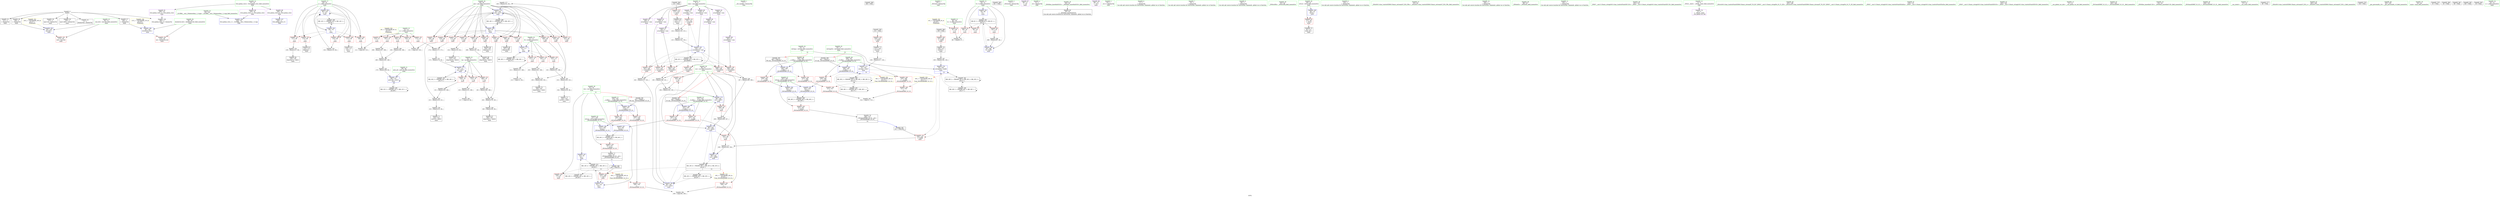 digraph "SVFG" {
	label="SVFG";

	Node0x56471f1a43f0 [shape=record,color=grey,label="{NodeID: 0\nNullPtr}"];
	Node0x56471f1a43f0 -> Node0x56471f1cab90[style=solid];
	Node0x56471f1a43f0 -> Node0x56471f1cac90[style=solid];
	Node0x56471f1a43f0 -> Node0x56471f1cad60[style=solid];
	Node0x56471f1a43f0 -> Node0x56471f1cae30[style=solid];
	Node0x56471f1a43f0 -> Node0x56471f1caf00[style=solid];
	Node0x56471f1a43f0 -> Node0x56471f1cafd0[style=solid];
	Node0x56471f1a43f0 -> Node0x56471f1d1250[style=solid];
	Node0x56471f1dab60 [shape=record,color=grey,label="{NodeID: 277\n256 = Binary(255, 84, )\n}"];
	Node0x56471f1dab60 -> Node0x56471f1d22c0[style=solid];
	Node0x56471f1ca290 [shape=record,color=red,label="{NodeID: 111\n153\<--64\n\<--pos\nmain\n}"];
	Node0x56471f1ca290 -> Node0x56471f1d7750[style=solid];
	Node0x56471f1c8410 [shape=record,color=green,label="{NodeID: 28\n62\<--63\nres\<--res_field_insensitive\nmain\n|{|<s3>15}}"];
	Node0x56471f1c8410 -> Node0x56471f1ca0f0[style=solid];
	Node0x56471f1c8410 -> Node0x56471f1d1900[style=solid];
	Node0x56471f1c8410 -> Node0x56471f1d21f0[style=solid];
	Node0x56471f1c8410:s3 -> Node0x56471f1d3340[style=solid,color=red];
	Node0x56471f1d30a0 [shape=record,color=black,label="{NodeID: 388\n249 = PHI(324, )\n}"];
	Node0x56471f1d30a0 -> Node0x56471f1d0420[style=solid];
	Node0x56471f1d01b0 [shape=record,color=red,label="{NodeID: 139\n226\<--225\n\<--call55\nmain\n}"];
	Node0x56471f1d01b0 -> Node0x56471f1cba90[style=solid];
	Node0x56471f1cad60 [shape=record,color=black,label="{NodeID: 56\n138\<--3\n\<--dummyVal\nmain\n}"];
	Node0x56471f1cad60 -> Node0x56471f1d1760[style=solid];
	Node0x56471f1d72d0 [shape=record,color=grey,label="{NodeID: 250\n181 = Binary(180, 166, )\n}"];
	Node0x56471f1d72d0 -> Node0x56471f1d7150[style=solid];
	Node0x56471f1d1900 [shape=record,color=blue,label="{NodeID: 167\n62\<--79\nres\<--\nmain\n}"];
	Node0x56471f1d1900 -> Node0x56471f1edce0[style=dashed];
	Node0x56471f1cc450 [shape=record,color=purple,label="{NodeID: 84\n190\<--8\narrayidx35\<--sum\nmain\n}"];
	Node0x56471f1cc450 -> Node0x56471f1cff40[style=solid];
	Node0x56471f1c6000 [shape=record,color=green,label="{NodeID: 1\n7\<--1\n__dso_handle\<--dummyObj\nGlob }"];
	Node0x56471f1dace0 [shape=record,color=grey,label="{NodeID: 278\n213 = cmp(212, 84, )\n}"];
	Node0x56471f1ca360 [shape=record,color=red,label="{NodeID: 112\n158\<--64\n\<--pos\nmain\n}"];
	Node0x56471f1ca360 -> Node0x56471f1cb5b0[style=solid];
	Node0x56471f1c84e0 [shape=record,color=green,label="{NodeID: 29\n64\<--65\npos\<--pos_field_insensitive\nmain\n}"];
	Node0x56471f1c84e0 -> Node0x56471f1ca1c0[style=solid];
	Node0x56471f1c84e0 -> Node0x56471f1ca290[style=solid];
	Node0x56471f1c84e0 -> Node0x56471f1ca360[style=solid];
	Node0x56471f1c84e0 -> Node0x56471f1ca430[style=solid];
	Node0x56471f1c84e0 -> Node0x56471f1ca500[style=solid];
	Node0x56471f1c84e0 -> Node0x56471f1ca5d0[style=solid];
	Node0x56471f1c84e0 -> Node0x56471f1cef00[style=solid];
	Node0x56471f1c84e0 -> Node0x56471f1cefd0[style=solid];
	Node0x56471f1c84e0 -> Node0x56471f1cf0a0[style=solid];
	Node0x56471f1c84e0 -> Node0x56471f1cf170[style=solid];
	Node0x56471f1c84e0 -> Node0x56471f1cf240[style=solid];
	Node0x56471f1c84e0 -> Node0x56471f1cf310[style=solid];
	Node0x56471f1c84e0 -> Node0x56471f1d19d0[style=solid];
	Node0x56471f1c84e0 -> Node0x56471f1d22c0[style=solid];
	Node0x56471f1d31a0 [shape=record,color=black,label="{NodeID: 389\n260 = PHI()\n}"];
	Node0x56471f1d0280 [shape=record,color=red,label="{NodeID: 140\n237\<--236\n\<--call64\nmain\n}"];
	Node0x56471f1d0280 -> Node0x56471f1cbc30[style=solid];
	Node0x56471f1cae30 [shape=record,color=black,label="{NodeID: 57\n140\<--3\n\<--dummyVal\nmain\n}"];
	Node0x56471f1cae30 -> Node0x56471f1d1830[style=solid];
	Node0x56471f1f1ae0 [shape=record,color=yellow,style=double,label="{NodeID: 334\n8V_1 = ENCHI(MR_8V_0)\npts\{53 \}\nFun[main]}"];
	Node0x56471f1f1ae0 -> Node0x56471f1c9730[style=dashed];
	Node0x56471f1f1ae0 -> Node0x56471f1c9800[style=dashed];
	Node0x56471f1f1ae0 -> Node0x56471f1c98d0[style=dashed];
	Node0x56471f1f1ae0 -> Node0x56471f1c99a0[style=dashed];
	Node0x56471f1f1ae0 -> Node0x56471f1c9a70[style=dashed];
	Node0x56471f1d7450 [shape=record,color=grey,label="{NodeID: 251\n175 = Binary(174, 84, )\n}"];
	Node0x56471f1d7450 -> Node0x56471f1d1c40[style=solid];
	Node0x56471f1d19d0 [shape=record,color=blue,label="{NodeID: 168\n64\<--79\npos\<--\nmain\n}"];
	Node0x56471f1d19d0 -> Node0x56471f1ca1c0[style=dashed];
	Node0x56471f1d19d0 -> Node0x56471f1ca290[style=dashed];
	Node0x56471f1d19d0 -> Node0x56471f1ca360[style=dashed];
	Node0x56471f1d19d0 -> Node0x56471f1ca430[style=dashed];
	Node0x56471f1d19d0 -> Node0x56471f1ca500[style=dashed];
	Node0x56471f1d19d0 -> Node0x56471f1ca5d0[style=dashed];
	Node0x56471f1d19d0 -> Node0x56471f1cef00[style=dashed];
	Node0x56471f1d19d0 -> Node0x56471f1cefd0[style=dashed];
	Node0x56471f1d19d0 -> Node0x56471f1cf0a0[style=dashed];
	Node0x56471f1d19d0 -> Node0x56471f1cf170[style=dashed];
	Node0x56471f1d19d0 -> Node0x56471f1cf240[style=dashed];
	Node0x56471f1d19d0 -> Node0x56471f1cf310[style=dashed];
	Node0x56471f1d19d0 -> Node0x56471f1d22c0[style=dashed];
	Node0x56471f1d19d0 -> Node0x56471f1e5be0[style=dashed];
	Node0x56471f1cc520 [shape=record,color=purple,label="{NodeID: 85\n198\<--8\narrayidx39\<--sum\nmain\n}"];
	Node0x56471f1cc520 -> Node0x56471f1d0010[style=solid];
	Node0x56471f1c68f0 [shape=record,color=green,label="{NodeID: 2\n10\<--1\n_ZSt3cin\<--dummyObj\nGlob }"];
	Node0x56471f1dae60 [shape=record,color=grey,label="{NodeID: 279\n88 = cmp(86, 87, )\n}"];
	Node0x56471f1ca430 [shape=record,color=red,label="{NodeID: 113\n173\<--64\n\<--pos\nmain\n}"];
	Node0x56471f1ca430 -> Node0x56471f1d75d0[style=solid];
	Node0x56471f1c85b0 [shape=record,color=green,label="{NodeID: 30\n66\<--67\ncur\<--cur_field_insensitive\nmain\n|{|<s7>15}}"];
	Node0x56471f1c85b0 -> Node0x56471f1cf3e0[style=solid];
	Node0x56471f1c85b0 -> Node0x56471f1cf4b0[style=solid];
	Node0x56471f1c85b0 -> Node0x56471f1cf580[style=solid];
	Node0x56471f1c85b0 -> Node0x56471f1d1aa0[style=solid];
	Node0x56471f1c85b0 -> Node0x56471f1d1de0[style=solid];
	Node0x56471f1c85b0 -> Node0x56471f1d1eb0[style=solid];
	Node0x56471f1c85b0 -> Node0x56471f1d2120[style=solid];
	Node0x56471f1c85b0:s7 -> Node0x56471f1d34e0[style=solid,color=red];
	Node0x56471f1d3270 [shape=record,color=black,label="{NodeID: 390\n261 = PHI()\n}"];
	Node0x56471f1d0350 [shape=record,color=red,label="{NodeID: 141\n244\<--241\n\<--call68\nmain\n}"];
	Node0x56471f1d0350 -> Node0x56471f1da260[style=solid];
	Node0x56471f1caf00 [shape=record,color=black,label="{NodeID: 58\n275\<--3\nlpad.val\<--dummyVal\nmain\n}"];
	Node0x56471f1f1bc0 [shape=record,color=yellow,style=double,label="{NodeID: 335\n10V_1 = ENCHI(MR_10V_0)\npts\{57 \}\nFun[main]}"];
	Node0x56471f1f1bc0 -> Node0x56471f1d1760[style=dashed];
	Node0x56471f1d75d0 [shape=record,color=grey,label="{NodeID: 252\n174 = Binary(172, 173, )\n}"];
	Node0x56471f1d75d0 -> Node0x56471f1d7450[style=solid];
	Node0x56471f1d1aa0 [shape=record,color=blue,label="{NodeID: 169\n66\<--162\ncur\<--sub23\nmain\n}"];
	Node0x56471f1d1aa0 -> Node0x56471f1cf3e0[style=dashed];
	Node0x56471f1d1aa0 -> Node0x56471f1d1de0[style=dashed];
	Node0x56471f1cc5f0 [shape=record,color=purple,label="{NodeID: 86\n205\<--8\narrayidx43\<--sum\nmain\n}"];
	Node0x56471f1cc5f0 -> Node0x56471f1d00e0[style=solid];
	Node0x56471f1c6980 [shape=record,color=green,label="{NodeID: 3\n11\<--1\n_ZSt4cout\<--dummyObj\nGlob }"];
	Node0x56471f1dafe0 [shape=record,color=grey,label="{NodeID: 280\n217 = cmp(216, 84, )\n}"];
	Node0x56471f1ca500 [shape=record,color=red,label="{NodeID: 114\n177\<--64\n\<--pos\nmain\n}"];
	Node0x56471f1ca500 -> Node0x56471f1d1d10[style=solid];
	Node0x56471f1c8680 [shape=record,color=green,label="{NodeID: 31\n68\<--69\npick_all\<--pick_all_field_insensitive\nmain\n}"];
	Node0x56471f1c8680 -> Node0x56471f1d1b70[style=solid];
	Node0x56471f1d3340 [shape=record,color=black,label="{NodeID: 391\n325 = PHI(62, )\n0th arg _ZSt3maxIiERKT_S2_S2_ }"];
	Node0x56471f1d3340 -> Node0x56471f1d27a0[style=solid];
	Node0x56471f1d0420 [shape=record,color=red,label="{NodeID: 142\n252\<--249\n\<--call71\nmain\n}"];
	Node0x56471f1d0420 -> Node0x56471f1d21f0[style=solid];
	Node0x56471f1cafd0 [shape=record,color=black,label="{NodeID: 59\n276\<--3\nlpad.val82\<--dummyVal\nmain\n}"];
	Node0x56471f1f1ca0 [shape=record,color=yellow,style=double,label="{NodeID: 336\n12V_1 = ENCHI(MR_12V_0)\npts\{59 \}\nFun[main]}"];
	Node0x56471f1f1ca0 -> Node0x56471f1d1830[style=dashed];
	Node0x56471f1d7750 [shape=record,color=grey,label="{NodeID: 253\n154 = Binary(153, 84, )\n}"];
	Node0x56471f1d7750 -> Node0x56471f1cb4e0[style=solid];
	Node0x56471f1d1b70 [shape=record,color=blue,label="{NodeID: 170\n68\<--170\npick_all\<--sub25\nmain\n}"];
	Node0x56471f1d1b70 -> Node0x56471f1d1b70[style=dashed];
	Node0x56471f1d1b70 -> Node0x56471f1e65e0[style=dashed];
	Node0x56471f1cc6c0 [shape=record,color=purple,label="{NodeID: 87\n90\<--12\n\<--.str\nmain\n}"];
	Node0x56471f1c6a10 [shape=record,color=green,label="{NodeID: 4\n12\<--1\n.str\<--dummyObj\nGlob }"];
	Node0x56471f1db160 [shape=record,color=grey,label="{NodeID: 281\n314 = cmp(311, 313, )\n}"];
	Node0x56471f1ca5d0 [shape=record,color=red,label="{NodeID: 115\n179\<--64\n\<--pos\nmain\n}"];
	Node0x56471f1ca5d0 -> Node0x56471f1d7150[style=solid];
	Node0x56471f1c8750 [shape=record,color=green,label="{NodeID: 32\n70\<--71\nrg\<--rg_field_insensitive\nmain\n}"];
	Node0x56471f1c8750 -> Node0x56471f1cf650[style=solid];
	Node0x56471f1c8750 -> Node0x56471f1cf720[style=solid];
	Node0x56471f1c8750 -> Node0x56471f1cf7f0[style=solid];
	Node0x56471f1c8750 -> Node0x56471f1d1c40[style=solid];
	Node0x56471f1d34e0 [shape=record,color=black,label="{NodeID: 392\n326 = PHI(66, )\n1st arg _ZSt3maxIiERKT_S2_S2_ }"];
	Node0x56471f1d34e0 -> Node0x56471f1d2870[style=solid];
	Node0x56471f1d04f0 [shape=record,color=red,label="{NodeID: 143\n322\<--302\n\<--retval\n_ZSt3minIiERKT_S2_S2_\n}"];
	Node0x56471f1d04f0 -> Node0x56471f1cbdd0[style=solid];
	Node0x56471f1cb0a0 [shape=record,color=black,label="{NodeID: 60\n29\<--30\n\<--_ZNSt8ios_base4InitD1Ev\nCan only get source location for instruction, argument, global var or function.}"];
	Node0x56471f1d78d0 [shape=record,color=grey,label="{NodeID: 254\n134 = Binary(133, 84, )\n}"];
	Node0x56471f1d78d0 -> Node0x56471f1d1690[style=solid];
	Node0x56471f1d1c40 [shape=record,color=blue,label="{NodeID: 171\n70\<--175\nrg\<--sub27\nmain\n}"];
	Node0x56471f1d1c40 -> Node0x56471f1cf650[style=dashed];
	Node0x56471f1d1c40 -> Node0x56471f1cf720[style=dashed];
	Node0x56471f1d1c40 -> Node0x56471f1cf7f0[style=dashed];
	Node0x56471f1d1c40 -> Node0x56471f1d1c40[style=dashed];
	Node0x56471f1d1c40 -> Node0x56471f1e6ae0[style=dashed];
	Node0x56471f1cc790 [shape=record,color=purple,label="{NodeID: 88\n98\<--14\n\<--.str.1\nmain\n}"];
	Node0x56471f1c6aa0 [shape=record,color=green,label="{NodeID: 5\n14\<--1\n.str.1\<--dummyObj\nGlob }"];
	Node0x56471f1db2e0 [shape=record,color=grey,label="{NodeID: 282\n151 = cmp(149, 150, )\n}"];
	Node0x56471f1cef00 [shape=record,color=red,label="{NodeID: 116\n187\<--64\n\<--pos\nmain\n}"];
	Node0x56471f1cef00 -> Node0x56471f1d7d50[style=solid];
	Node0x56471f1c8820 [shape=record,color=green,label="{NodeID: 33\n72\<--73\nlf\<--lf_field_insensitive\nmain\n}"];
	Node0x56471f1c8820 -> Node0x56471f1cf8c0[style=solid];
	Node0x56471f1c8820 -> Node0x56471f1cf990[style=solid];
	Node0x56471f1c8820 -> Node0x56471f1cfa60[style=solid];
	Node0x56471f1c8820 -> Node0x56471f1d1d10[style=solid];
	Node0x56471f1d3620 [shape=record,color=black,label="{NodeID: 393\n300 = PHI(74, )\n0th arg _ZSt3minIiERKT_S2_S2_ }"];
	Node0x56471f1d3620 -> Node0x56471f1d2460[style=solid];
	Node0x56471f1d05c0 [shape=record,color=red,label="{NodeID: 144\n312\<--304\n\<--__a.addr\n_ZSt3minIiERKT_S2_S2_\n}"];
	Node0x56471f1d05c0 -> Node0x56471f1d09d0[style=solid];
	Node0x56471f1cb1a0 [shape=record,color=black,label="{NodeID: 61\n114\<--113\nidxprom\<--\nmain\n}"];
	Node0x56471f1d7a50 [shape=record,color=grey,label="{NodeID: 255\n128 = Binary(127, 84, )\n}"];
	Node0x56471f1d7a50 -> Node0x56471f1cb410[style=solid];
	Node0x56471f1d1d10 [shape=record,color=blue,label="{NodeID: 172\n72\<--177\nlf\<--\nmain\n}"];
	Node0x56471f1d1d10 -> Node0x56471f1cf8c0[style=dashed];
	Node0x56471f1d1d10 -> Node0x56471f1cf990[style=dashed];
	Node0x56471f1d1d10 -> Node0x56471f1cfa60[style=dashed];
	Node0x56471f1d1d10 -> Node0x56471f1d1d10[style=dashed];
	Node0x56471f1d1d10 -> Node0x56471f1e6fe0[style=dashed];
	Node0x56471f1cc860 [shape=record,color=purple,label="{NodeID: 89\n358\<--16\nllvm.global_ctors_0\<--llvm.global_ctors\nGlob }"];
	Node0x56471f1cc860 -> Node0x56471f1d1050[style=solid];
	Node0x56471f1c72e0 [shape=record,color=green,label="{NodeID: 6\n17\<--1\n\<--dummyObj\nCan only get source location for instruction, argument, global var or function.}"];
	Node0x56471f1db460 [shape=record,color=grey,label="{NodeID: 283\n111 = cmp(109, 110, )\n}"];
	Node0x56471f1cefd0 [shape=record,color=red,label="{NodeID: 117\n196\<--64\n\<--pos\nmain\n}"];
	Node0x56471f1cefd0 -> Node0x56471f1cb820[style=solid];
	Node0x56471f1c88f0 [shape=record,color=green,label="{NodeID: 34\n74\<--75\nref.tmp\<--ref.tmp_field_insensitive\nmain\n|{|<s1>14}}"];
	Node0x56471f1c88f0 -> Node0x56471f1d1f80[style=solid];
	Node0x56471f1c88f0:s1 -> Node0x56471f1d3620[style=solid,color=red];
	Node0x56471f1d3760 [shape=record,color=black,label="{NodeID: 394\n301 = PHI(76, )\n1st arg _ZSt3minIiERKT_S2_S2_ }"];
	Node0x56471f1d3760 -> Node0x56471f1d2530[style=solid];
	Node0x56471f1d0690 [shape=record,color=red,label="{NodeID: 145\n319\<--304\n\<--__a.addr\n_ZSt3minIiERKT_S2_S2_\n}"];
	Node0x56471f1d0690 -> Node0x56471f1d26d0[style=solid];
	Node0x56471f1cb270 [shape=record,color=black,label="{NodeID: 62\n118\<--117\nconv\<--\nmain\n}"];
	Node0x56471f1d7bd0 [shape=record,color=grey,label="{NodeID: 256\n223 = Binary(222, 84, )\n}"];
	Node0x56471f1d7bd0 -> Node0x56471f1cb9c0[style=solid];
	Node0x56471f1d1de0 [shape=record,color=blue,label="{NodeID: 173\n66\<--194\ncur\<--add37\nmain\n}"];
	Node0x56471f1d1de0 -> Node0x56471f1cf4b0[style=dashed];
	Node0x56471f1d1de0 -> Node0x56471f1d1eb0[style=dashed];
	Node0x56471f1cc960 [shape=record,color=purple,label="{NodeID: 90\n359\<--16\nllvm.global_ctors_1\<--llvm.global_ctors\nGlob }"];
	Node0x56471f1cc960 -> Node0x56471f1d1150[style=solid];
	Node0x56471f1c7370 [shape=record,color=green,label="{NodeID: 7\n79\<--1\n\<--dummyObj\nCan only get source location for instruction, argument, global var or function.}"];
	Node0x56471f1db5e0 [shape=record,color=grey,label="{NodeID: 284\n339 = cmp(336, 338, )\n}"];
	Node0x56471f1cf0a0 [shape=record,color=red,label="{NodeID: 118\n200\<--64\n\<--pos\nmain\n}"];
	Node0x56471f1cf0a0 -> Node0x56471f1da860[style=solid];
	Node0x56471f1c89c0 [shape=record,color=green,label="{NodeID: 35\n76\<--77\nref.tmp58\<--ref.tmp58_field_insensitive\nmain\n|{|<s1>14}}"];
	Node0x56471f1c89c0 -> Node0x56471f1d2050[style=solid];
	Node0x56471f1c89c0:s1 -> Node0x56471f1d3760[style=solid,color=red];
	Node0x56471f1ed7e0 [shape=record,color=black,label="{NodeID: 312\nMR_44V_3 = PHI(MR_44V_4, MR_44V_2, )\npts\{328 \}\n}"];
	Node0x56471f1ed7e0 -> Node0x56471f1d0aa0[style=dashed];
	Node0x56471f1d0760 [shape=record,color=red,label="{NodeID: 146\n310\<--306\n\<--__b.addr\n_ZSt3minIiERKT_S2_S2_\n}"];
	Node0x56471f1d0760 -> Node0x56471f1d0900[style=solid];
	Node0x56471f1cb340 [shape=record,color=black,label="{NodeID: 63\n123\<--122\nconv11\<--\nmain\n}"];
	Node0x56471f1cb340 -> Node0x56471f1d8050[style=solid];
	Node0x56471f1d7d50 [shape=record,color=grey,label="{NodeID: 257\n188 = Binary(187, 84, )\n}"];
	Node0x56471f1d7d50 -> Node0x56471f1cb750[style=solid];
	Node0x56471f1d1eb0 [shape=record,color=blue,label="{NodeID: 174\n66\<--209\ncur\<--add45\nmain\n}"];
	Node0x56471f1d1eb0 -> Node0x56471f1cf580[style=dashed];
	Node0x56471f1d1eb0 -> Node0x56471f1d2120[style=dashed];
	Node0x56471f1d1eb0 -> Node0x56471f1e92e0[style=dashed];
	Node0x56471f1cca60 [shape=record,color=purple,label="{NodeID: 91\n360\<--16\nllvm.global_ctors_2\<--llvm.global_ctors\nGlob }"];
	Node0x56471f1cca60 -> Node0x56471f1d1250[style=solid];
	Node0x56471f1c7400 [shape=record,color=green,label="{NodeID: 8\n84\<--1\n\<--dummyObj\nCan only get source location for instruction, argument, global var or function.}"];
	Node0x56471f1e4ce0 [shape=record,color=black,label="{NodeID: 285\nMR_6V_3 = PHI(MR_6V_4, MR_6V_2, )\npts\{51 \}\n}"];
	Node0x56471f1e4ce0 -> Node0x56471f1ccd00[style=dashed];
	Node0x56471f1e4ce0 -> Node0x56471f1ccdd0[style=dashed];
	Node0x56471f1e4ce0 -> Node0x56471f1c9660[style=dashed];
	Node0x56471f1e4ce0 -> Node0x56471f1d2390[style=dashed];
	Node0x56471f1cf170 [shape=record,color=red,label="{NodeID: 119\n219\<--64\n\<--pos\nmain\n}"];
	Node0x56471f1cf170 -> Node0x56471f1ce350[style=solid];
	Node0x56471f1c8a90 [shape=record,color=green,label="{NodeID: 36\n81\<--82\n_ZNSirsERi\<--_ZNSirsERi_field_insensitive\n}"];
	Node0x56471f1edce0 [shape=record,color=black,label="{NodeID: 313\nMR_16V_4 = PHI(MR_16V_5, MR_16V_3, )\npts\{63 \}\n|{|<s4>15}}"];
	Node0x56471f1edce0 -> Node0x56471f1ca0f0[style=dashed];
	Node0x56471f1edce0 -> Node0x56471f1d0420[style=dashed];
	Node0x56471f1edce0 -> Node0x56471f1d21f0[style=dashed];
	Node0x56471f1edce0 -> Node0x56471f1e56e0[style=dashed];
	Node0x56471f1edce0:s4 -> Node0x56471f1f04e0[style=dashed,color=red];
	Node0x56471f1d0830 [shape=record,color=red,label="{NodeID: 147\n316\<--306\n\<--__b.addr\n_ZSt3minIiERKT_S2_S2_\n}"];
	Node0x56471f1d0830 -> Node0x56471f1d2600[style=solid];
	Node0x56471f1cb410 [shape=record,color=black,label="{NodeID: 64\n129\<--128\nidxprom13\<--add12\nmain\n}"];
	Node0x56471f1d7ed0 [shape=record,color=grey,label="{NodeID: 258\n183 = Binary(182, 84, )\n}"];
	Node0x56471f1d7ed0 -> Node0x56471f1cb680[style=solid];
	Node0x56471f1d1f80 [shape=record,color=blue,label="{NodeID: 175\n74\<--228\nref.tmp\<--sub57\nmain\n|{|<s2>14}}"];
	Node0x56471f1d1f80 -> Node0x56471f1d0350[style=dashed];
	Node0x56471f1d1f80 -> Node0x56471f1e97e0[style=dashed];
	Node0x56471f1d1f80:s2 -> Node0x56471f1f1380[style=dashed,color=red];
	Node0x56471f1ccb60 [shape=record,color=red,label="{NodeID: 92\n271\<--46\n\<--retval\nmain\n}"];
	Node0x56471f1ccb60 -> Node0x56471f1cbd00[style=solid];
	Node0x56471f1c7490 [shape=record,color=green,label="{NodeID: 9\n126\<--1\n\<--dummyObj\nCan only get source location for instruction, argument, global var or function.}"];
	Node0x56471f1e51e0 [shape=record,color=black,label="{NodeID: 286\nMR_14V_2 = PHI(MR_14V_4, MR_14V_1, )\npts\{61 \}\n}"];
	Node0x56471f1e51e0 -> Node0x56471f1d14f0[style=dashed];
	Node0x56471f1cf240 [shape=record,color=red,label="{NodeID: 120\n230\<--64\n\<--pos\nmain\n}"];
	Node0x56471f1cf240 -> Node0x56471f1ce050[style=solid];
	Node0x56471f1c8b90 [shape=record,color=green,label="{NodeID: 37\n92\<--93\n_ZStlsISt11char_traitsIcEERSt13basic_ostreamIcT_ES5_PKc\<--_ZStlsISt11char_traitsIcEERSt13basic_ostreamIcT_ES5_PKc_field_insensitive\n}"];
	Node0x56471f1d0900 [shape=record,color=red,label="{NodeID: 148\n311\<--310\n\<--\n_ZSt3minIiERKT_S2_S2_\n}"];
	Node0x56471f1d0900 -> Node0x56471f1db160[style=solid];
	Node0x56471f1cb4e0 [shape=record,color=black,label="{NodeID: 65\n155\<--154\nidxprom19\<--add18\nmain\n}"];
	Node0x56471f1d8050 [shape=record,color=grey,label="{NodeID: 259\n124 = Binary(116, 123, )\n}"];
	Node0x56471f1d8050 -> Node0x56471f1cedd0[style=solid];
	Node0x56471f1d2050 [shape=record,color=blue,label="{NodeID: 176\n76\<--239\nref.tmp58\<--sub66\nmain\n|{|<s2>14}}"];
	Node0x56471f1d2050 -> Node0x56471f1d0350[style=dashed];
	Node0x56471f1d2050 -> Node0x56471f1e9ce0[style=dashed];
	Node0x56471f1d2050:s2 -> Node0x56471f1f1570[style=dashed,color=red];
	Node0x56471f1ccc30 [shape=record,color=red,label="{NodeID: 93\n87\<--48\n\<--tc\nmain\n}"];
	Node0x56471f1ccc30 -> Node0x56471f1dae60[style=solid];
	Node0x56471f1c7520 [shape=record,color=green,label="{NodeID: 10\n166\<--1\n\<--dummyObj\nCan only get source location for instruction, argument, global var or function.}"];
	Node0x56471f1e56e0 [shape=record,color=black,label="{NodeID: 287\nMR_16V_2 = PHI(MR_16V_4, MR_16V_1, )\npts\{63 \}\n}"];
	Node0x56471f1e56e0 -> Node0x56471f1d1900[style=dashed];
	Node0x56471f1cf310 [shape=record,color=red,label="{NodeID: 121\n255\<--64\n\<--pos\nmain\n}"];
	Node0x56471f1cf310 -> Node0x56471f1dab60[style=solid];
	Node0x56471f1c8c90 [shape=record,color=green,label="{NodeID: 38\n96\<--97\n_ZNSolsEi\<--_ZNSolsEi_field_insensitive\n}"];
	Node0x56471f1d09d0 [shape=record,color=red,label="{NodeID: 149\n313\<--312\n\<--\n_ZSt3minIiERKT_S2_S2_\n}"];
	Node0x56471f1d09d0 -> Node0x56471f1db160[style=solid];
	Node0x56471f1cb5b0 [shape=record,color=black,label="{NodeID: 66\n159\<--158\nidxprom21\<--\nmain\n}"];
	Node0x56471f1cded0 [shape=record,color=grey,label="{NodeID: 260\n232 = Binary(231, 166, )\n}"];
	Node0x56471f1cded0 -> Node0x56471f1ce050[style=solid];
	Node0x56471f1d2120 [shape=record,color=blue,label="{NodeID: 177\n66\<--246\ncur\<--add69\nmain\n}"];
	Node0x56471f1d2120 -> Node0x56471f1e92e0[style=dashed];
	Node0x56471f1ccd00 [shape=record,color=red,label="{NodeID: 94\n86\<--50\n\<--tt\nmain\n}"];
	Node0x56471f1ccd00 -> Node0x56471f1dae60[style=solid];
	Node0x56471f1c75b0 [shape=record,color=green,label="{NodeID: 11\n262\<--1\n\<--dummyObj\nCan only get source location for instruction, argument, global var or function.}"];
	Node0x56471f1e5be0 [shape=record,color=black,label="{NodeID: 288\nMR_18V_2 = PHI(MR_18V_4, MR_18V_1, )\npts\{65 \}\n}"];
	Node0x56471f1e5be0 -> Node0x56471f1d19d0[style=dashed];
	Node0x56471f1cf3e0 [shape=record,color=red,label="{NodeID: 122\n193\<--66\n\<--cur\nmain\n}"];
	Node0x56471f1cf3e0 -> Node0x56471f1da560[style=solid];
	Node0x56471f1c8d90 [shape=record,color=green,label="{NodeID: 39\n102\<--103\n_ZNSt7__cxx1112basic_stringIcSt11char_traitsIcESaIcEEC1Ev\<--_ZNSt7__cxx1112basic_stringIcSt11char_traitsIcESaIcEEC1Ev_field_insensitive\n}"];
	Node0x56471f1d0aa0 [shape=record,color=red,label="{NodeID: 150\n347\<--327\n\<--retval\n_ZSt3maxIiERKT_S2_S2_\n}"];
	Node0x56471f1d0aa0 -> Node0x56471f1cbea0[style=solid];
	Node0x56471f1cb680 [shape=record,color=black,label="{NodeID: 67\n184\<--183\nidxprom31\<--add30\nmain\n}"];
	Node0x56471f1ce050 [shape=record,color=grey,label="{NodeID: 261\n233 = Binary(230, 232, )\n}"];
	Node0x56471f1ce050 -> Node0x56471f1ce1d0[style=solid];
	Node0x56471f1d21f0 [shape=record,color=blue,label="{NodeID: 178\n62\<--252\nres\<--\nmain\n}"];
	Node0x56471f1d21f0 -> Node0x56471f1edce0[style=dashed];
	Node0x56471f1ccdd0 [shape=record,color=red,label="{NodeID: 95\n94\<--50\n\<--tt\nmain\n}"];
	Node0x56471f1c7640 [shape=record,color=green,label="{NodeID: 12\n4\<--6\n_ZStL8__ioinit\<--_ZStL8__ioinit_field_insensitive\nGlob }"];
	Node0x56471f1c7640 -> Node0x56471f1cbf70[style=solid];
	Node0x56471f1e60e0 [shape=record,color=black,label="{NodeID: 289\nMR_20V_2 = PHI(MR_20V_3, MR_20V_1, )\npts\{67 \}\n}"];
	Node0x56471f1e60e0 -> Node0x56471f1d1aa0[style=dashed];
	Node0x56471f1e60e0 -> Node0x56471f1e60e0[style=dashed];
	Node0x56471f1cf4b0 [shape=record,color=red,label="{NodeID: 123\n208\<--66\n\<--cur\nmain\n}"];
	Node0x56471f1cf4b0 -> Node0x56471f1d6cd0[style=solid];
	Node0x56471f1c8e90 [shape=record,color=green,label="{NodeID: 40\n105\<--106\n_ZStrsIcSt11char_traitsIcESaIcEERSt13basic_istreamIT_T0_ES7_RNSt7__cxx1112basic_stringIS4_S5_T1_EE\<--_ZStrsIcSt11char_traitsIcESaIcEERSt13basic_istreamIT_T0_ES7_RNSt7__cxx1112basic_stringIS4_S5_T1_EE_field_insensitive\n}"];
	Node0x56471f1d0b70 [shape=record,color=red,label="{NodeID: 151\n335\<--329\n\<--__a.addr\n_ZSt3maxIiERKT_S2_S2_\n}"];
	Node0x56471f1d0b70 -> Node0x56471f1d0eb0[style=solid];
	Node0x56471f1cb750 [shape=record,color=black,label="{NodeID: 68\n189\<--188\nidxprom34\<--add33\nmain\n}"];
	Node0x56471f1ce1d0 [shape=record,color=grey,label="{NodeID: 262\n234 = Binary(233, 84, )\n}"];
	Node0x56471f1ce1d0 -> Node0x56471f1cbb60[style=solid];
	Node0x56471f1d22c0 [shape=record,color=blue,label="{NodeID: 179\n64\<--256\npos\<--inc73\nmain\n}"];
	Node0x56471f1d22c0 -> Node0x56471f1ca1c0[style=dashed];
	Node0x56471f1d22c0 -> Node0x56471f1ca290[style=dashed];
	Node0x56471f1d22c0 -> Node0x56471f1ca360[style=dashed];
	Node0x56471f1d22c0 -> Node0x56471f1ca430[style=dashed];
	Node0x56471f1d22c0 -> Node0x56471f1ca500[style=dashed];
	Node0x56471f1d22c0 -> Node0x56471f1ca5d0[style=dashed];
	Node0x56471f1d22c0 -> Node0x56471f1cef00[style=dashed];
	Node0x56471f1d22c0 -> Node0x56471f1cefd0[style=dashed];
	Node0x56471f1d22c0 -> Node0x56471f1cf0a0[style=dashed];
	Node0x56471f1d22c0 -> Node0x56471f1cf170[style=dashed];
	Node0x56471f1d22c0 -> Node0x56471f1cf240[style=dashed];
	Node0x56471f1d22c0 -> Node0x56471f1cf310[style=dashed];
	Node0x56471f1d22c0 -> Node0x56471f1d22c0[style=dashed];
	Node0x56471f1d22c0 -> Node0x56471f1e5be0[style=dashed];
	Node0x56471f1c9660 [shape=record,color=red,label="{NodeID: 96\n267\<--50\n\<--tt\nmain\n}"];
	Node0x56471f1c9660 -> Node0x56471f1d6fd0[style=solid];
	Node0x56471f1c76d0 [shape=record,color=green,label="{NodeID: 13\n8\<--9\nsum\<--sum_field_insensitive\nGlob }"];
	Node0x56471f1c76d0 -> Node0x56471f1cc040[style=solid];
	Node0x56471f1c76d0 -> Node0x56471f1cc110[style=solid];
	Node0x56471f1c76d0 -> Node0x56471f1cc1e0[style=solid];
	Node0x56471f1c76d0 -> Node0x56471f1cc2b0[style=solid];
	Node0x56471f1c76d0 -> Node0x56471f1cc380[style=solid];
	Node0x56471f1c76d0 -> Node0x56471f1cc450[style=solid];
	Node0x56471f1c76d0 -> Node0x56471f1cc520[style=solid];
	Node0x56471f1c76d0 -> Node0x56471f1cc5f0[style=solid];
	Node0x56471f1e65e0 [shape=record,color=black,label="{NodeID: 290\nMR_22V_2 = PHI(MR_22V_3, MR_22V_1, )\npts\{69 \}\n}"];
	Node0x56471f1e65e0 -> Node0x56471f1d1b70[style=dashed];
	Node0x56471f1e65e0 -> Node0x56471f1e65e0[style=dashed];
	Node0x56471f1cf580 [shape=record,color=red,label="{NodeID: 124\n245\<--66\n\<--cur\nmain\n}"];
	Node0x56471f1cf580 -> Node0x56471f1da260[style=solid];
	Node0x56471f1c8f90 [shape=record,color=green,label="{NodeID: 41\n120\<--121\n_ZNSt7__cxx1112basic_stringIcSt11char_traitsIcESaIcEEixEm\<--_ZNSt7__cxx1112basic_stringIcSt11char_traitsIcESaIcEEixEm_field_insensitive\n}"];
	Node0x56471f1d0c40 [shape=record,color=red,label="{NodeID: 152\n344\<--329\n\<--__a.addr\n_ZSt3maxIiERKT_S2_S2_\n}"];
	Node0x56471f1d0c40 -> Node0x56471f1d2a10[style=solid];
	Node0x56471f1cb820 [shape=record,color=black,label="{NodeID: 69\n197\<--196\nidxprom38\<--\nmain\n}"];
	Node0x56471f1ce350 [shape=record,color=grey,label="{NodeID: 263\n222 = Binary(219, 221, )\n}"];
	Node0x56471f1ce350 -> Node0x56471f1d7bd0[style=solid];
	Node0x56471f1d2390 [shape=record,color=blue,label="{NodeID: 180\n50\<--268\ntt\<--inc80\nmain\n}"];
	Node0x56471f1d2390 -> Node0x56471f1e4ce0[style=dashed];
	Node0x56471f1c9730 [shape=record,color=red,label="{NodeID: 97\n110\<--52\n\<--n\nmain\n}"];
	Node0x56471f1c9730 -> Node0x56471f1db460[style=solid];
	Node0x56471f1c7790 [shape=record,color=green,label="{NodeID: 14\n16\<--20\nllvm.global_ctors\<--llvm.global_ctors_field_insensitive\nGlob }"];
	Node0x56471f1c7790 -> Node0x56471f1cc860[style=solid];
	Node0x56471f1c7790 -> Node0x56471f1cc960[style=solid];
	Node0x56471f1c7790 -> Node0x56471f1cca60[style=solid];
	Node0x56471f1e6ae0 [shape=record,color=black,label="{NodeID: 291\nMR_24V_2 = PHI(MR_24V_3, MR_24V_1, )\npts\{71 \}\n}"];
	Node0x56471f1e6ae0 -> Node0x56471f1d1c40[style=dashed];
	Node0x56471f1e6ae0 -> Node0x56471f1e6ae0[style=dashed];
	Node0x56471f1cf650 [shape=record,color=red,label="{NodeID: 125\n180\<--70\n\<--rg\nmain\n}"];
	Node0x56471f1cf650 -> Node0x56471f1d72d0[style=solid];
	Node0x56471f1c9090 [shape=record,color=green,label="{NodeID: 42\n143\<--144\n_ZNSt7__cxx1112basic_stringIcSt11char_traitsIcESaIcEED1Ev\<--_ZNSt7__cxx1112basic_stringIcSt11char_traitsIcESaIcEED1Ev_field_insensitive\n}"];
	Node0x56471f1d0d10 [shape=record,color=red,label="{NodeID: 153\n337\<--331\n\<--__b.addr\n_ZSt3maxIiERKT_S2_S2_\n}"];
	Node0x56471f1d0d10 -> Node0x56471f1d0f80[style=solid];
	Node0x56471f1cb8f0 [shape=record,color=black,label="{NodeID: 70\n204\<--203\nidxprom42\<--sub41\nmain\n}"];
	Node0x56471f1ce4d0 [shape=record,color=grey,label="{NodeID: 264\n221 = Binary(220, 166, )\n}"];
	Node0x56471f1ce4d0 -> Node0x56471f1ce350[style=solid];
	Node0x56471f1d2460 [shape=record,color=blue,label="{NodeID: 181\n304\<--300\n__a.addr\<--__a\n_ZSt3minIiERKT_S2_S2_\n}"];
	Node0x56471f1d2460 -> Node0x56471f1d05c0[style=dashed];
	Node0x56471f1d2460 -> Node0x56471f1d0690[style=dashed];
	Node0x56471f1c9800 [shape=record,color=red,label="{NodeID: 98\n150\<--52\n\<--n\nmain\n}"];
	Node0x56471f1c9800 -> Node0x56471f1db2e0[style=solid];
	Node0x56471f1c7890 [shape=record,color=green,label="{NodeID: 15\n21\<--22\n__cxx_global_var_init\<--__cxx_global_var_init_field_insensitive\n}"];
	Node0x56471f1e6fe0 [shape=record,color=black,label="{NodeID: 292\nMR_26V_2 = PHI(MR_26V_3, MR_26V_1, )\npts\{73 \}\n}"];
	Node0x56471f1e6fe0 -> Node0x56471f1d1d10[style=dashed];
	Node0x56471f1e6fe0 -> Node0x56471f1e6fe0[style=dashed];
	Node0x56471f1cf720 [shape=record,color=red,label="{NodeID: 126\n215\<--70\n\<--rg\nmain\n}"];
	Node0x56471f1cf720 -> Node0x56471f1d6e50[style=solid];
	Node0x56471f1c9190 [shape=record,color=green,label="{NodeID: 43\n242\<--243\n_ZSt3minIiERKT_S2_S2_\<--_ZSt3minIiERKT_S2_S2__field_insensitive\n}"];
	Node0x56471f1d0de0 [shape=record,color=red,label="{NodeID: 154\n341\<--331\n\<--__b.addr\n_ZSt3maxIiERKT_S2_S2_\n}"];
	Node0x56471f1d0de0 -> Node0x56471f1d2940[style=solid];
	Node0x56471f1cb9c0 [shape=record,color=black,label="{NodeID: 71\n224\<--223\nconv53\<--add52\nmain\n}"];
	Node0x56471f1ce650 [shape=record,color=grey,label="{NodeID: 265\n162 = Binary(157, 161, )\n}"];
	Node0x56471f1ce650 -> Node0x56471f1d1aa0[style=solid];
	Node0x56471f1d2530 [shape=record,color=blue,label="{NodeID: 182\n306\<--301\n__b.addr\<--__b\n_ZSt3minIiERKT_S2_S2_\n}"];
	Node0x56471f1d2530 -> Node0x56471f1d0760[style=dashed];
	Node0x56471f1d2530 -> Node0x56471f1d0830[style=dashed];
	Node0x56471f1c98d0 [shape=record,color=red,label="{NodeID: 99\n164\<--52\n\<--n\nmain\n}"];
	Node0x56471f1c98d0 -> Node0x56471f1cead0[style=solid];
	Node0x56471f1c7990 [shape=record,color=green,label="{NodeID: 16\n25\<--26\n_ZNSt8ios_base4InitC1Ev\<--_ZNSt8ios_base4InitC1Ev_field_insensitive\n}"];
	Node0x56471f1e74e0 [shape=record,color=black,label="{NodeID: 293\nMR_28V_2 = PHI(MR_28V_3, MR_28V_1, )\npts\{75 \}\n}"];
	Node0x56471f1e74e0 -> Node0x56471f1d1f80[style=dashed];
	Node0x56471f1e74e0 -> Node0x56471f1e74e0[style=dashed];
	Node0x56471f1e74e0 -> Node0x56471f1e97e0[style=dashed];
	Node0x56471f1cf7f0 [shape=record,color=red,label="{NodeID: 127\n220\<--70\n\<--rg\nmain\n}"];
	Node0x56471f1cf7f0 -> Node0x56471f1ce4d0[style=solid];
	Node0x56471f1c9290 [shape=record,color=green,label="{NodeID: 44\n250\<--251\n_ZSt3maxIiERKT_S2_S2_\<--_ZSt3maxIiERKT_S2_S2__field_insensitive\n}"];
	Node0x56471f1f04e0 [shape=record,color=yellow,style=double,label="{NodeID: 321\n16V_1 = ENCHI(MR_16V_0)\npts\{63 \}\nFun[_ZSt3maxIiERKT_S2_S2_]}"];
	Node0x56471f1f04e0 -> Node0x56471f1d0eb0[style=dashed];
	Node0x56471f1d0eb0 [shape=record,color=red,label="{NodeID: 155\n336\<--335\n\<--\n_ZSt3maxIiERKT_S2_S2_\n}"];
	Node0x56471f1d0eb0 -> Node0x56471f1db5e0[style=solid];
	Node0x56471f1cba90 [shape=record,color=black,label="{NodeID: 72\n227\<--226\nconv56\<--\nmain\n}"];
	Node0x56471f1cba90 -> Node0x56471f1da3e0[style=solid];
	Node0x56471f1ce7d0 [shape=record,color=grey,label="{NodeID: 266\n168 = Binary(167, 166, )\n}"];
	Node0x56471f1ce7d0 -> Node0x56471f1cec50[style=solid];
	Node0x56471f1d2600 [shape=record,color=blue,label="{NodeID: 183\n302\<--316\nretval\<--\n_ZSt3minIiERKT_S2_S2_\n}"];
	Node0x56471f1d2600 -> Node0x56471f1e83e0[style=dashed];
	Node0x56471f1c99a0 [shape=record,color=red,label="{NodeID: 100\n167\<--52\n\<--n\nmain\n}"];
	Node0x56471f1c99a0 -> Node0x56471f1ce7d0[style=solid];
	Node0x56471f1c7a90 [shape=record,color=green,label="{NodeID: 17\n31\<--32\n__cxa_atexit\<--__cxa_atexit_field_insensitive\n}"];
	Node0x56471f2042c0 [shape=record,color=black,label="{NodeID: 377\n80 = PHI()\n}"];
	Node0x56471f1e79e0 [shape=record,color=black,label="{NodeID: 294\nMR_30V_2 = PHI(MR_30V_3, MR_30V_1, )\npts\{77 \}\n}"];
	Node0x56471f1e79e0 -> Node0x56471f1d2050[style=dashed];
	Node0x56471f1e79e0 -> Node0x56471f1e79e0[style=dashed];
	Node0x56471f1e79e0 -> Node0x56471f1e9ce0[style=dashed];
	Node0x56471f1cf8c0 [shape=record,color=red,label="{NodeID: 128\n201\<--72\n\<--lf\nmain\n}"];
	Node0x56471f1cf8c0 -> Node0x56471f1da9e0[style=solid];
	Node0x56471f1c9390 [shape=record,color=green,label="{NodeID: 45\n263\<--264\n_ZStlsISt11char_traitsIcEERSt13basic_ostreamIcT_ES5_c\<--_ZStlsISt11char_traitsIcEERSt13basic_ostreamIcT_ES5_c_field_insensitive\n}"];
	Node0x56471f1f1000 [shape=record,color=yellow,style=double,label="{NodeID: 322\n20V_1 = ENCHI(MR_20V_0)\npts\{67 \}\nFun[_ZSt3maxIiERKT_S2_S2_]}"];
	Node0x56471f1f1000 -> Node0x56471f1d0f80[style=dashed];
	Node0x56471f1d0f80 [shape=record,color=red,label="{NodeID: 156\n338\<--337\n\<--\n_ZSt3maxIiERKT_S2_S2_\n}"];
	Node0x56471f1d0f80 -> Node0x56471f1db5e0[style=solid];
	Node0x56471f1cbb60 [shape=record,color=black,label="{NodeID: 73\n235\<--234\nconv62\<--sub61\nmain\n}"];
	Node0x56471f1ce950 [shape=record,color=grey,label="{NodeID: 267\n239 = Binary(238, 126, )\n}"];
	Node0x56471f1ce950 -> Node0x56471f1d2050[style=solid];
	Node0x56471f1d26d0 [shape=record,color=blue,label="{NodeID: 184\n302\<--319\nretval\<--\n_ZSt3minIiERKT_S2_S2_\n}"];
	Node0x56471f1d26d0 -> Node0x56471f1e83e0[style=dashed];
	Node0x56471f1c9a70 [shape=record,color=red,label="{NodeID: 101\n172\<--52\n\<--n\nmain\n}"];
	Node0x56471f1c9a70 -> Node0x56471f1d75d0[style=solid];
	Node0x56471f1c7b90 [shape=record,color=green,label="{NodeID: 18\n30\<--36\n_ZNSt8ios_base4InitD1Ev\<--_ZNSt8ios_base4InitD1Ev_field_insensitive\n}"];
	Node0x56471f1c7b90 -> Node0x56471f1cb0a0[style=solid];
	Node0x56471f2050d0 [shape=record,color=black,label="{NodeID: 378\n104 = PHI()\n}"];
	Node0x56471f1e7ee0 [shape=record,color=black,label="{NodeID: 295\nMR_32V_2 = PHI(MR_32V_3, MR_32V_1, )\npts\{90000 \}\n}"];
	Node0x56471f1e7ee0 -> Node0x56471f1cfb30[style=dashed];
	Node0x56471f1e7ee0 -> Node0x56471f1cfcd0[style=dashed];
	Node0x56471f1e7ee0 -> Node0x56471f1cfda0[style=dashed];
	Node0x56471f1e7ee0 -> Node0x56471f1cfe70[style=dashed];
	Node0x56471f1e7ee0 -> Node0x56471f1cff40[style=dashed];
	Node0x56471f1e7ee0 -> Node0x56471f1d0010[style=dashed];
	Node0x56471f1e7ee0 -> Node0x56471f1d00e0[style=dashed];
	Node0x56471f1e7ee0 -> Node0x56471f1d15c0[style=dashed];
	Node0x56471f1e7ee0 -> Node0x56471f1e7ee0[style=dashed];
	Node0x56471f1cf990 [shape=record,color=red,label="{NodeID: 129\n211\<--72\n\<--lf\nmain\n}"];
	Node0x56471f1cf990 -> Node0x56471f1d6b50[style=solid];
	Node0x56471f1c9490 [shape=record,color=green,label="{NodeID: 46\n292\<--293\n__gxx_personality_v0\<--__gxx_personality_v0_field_insensitive\n}"];
	Node0x56471f1d1050 [shape=record,color=blue,label="{NodeID: 157\n358\<--17\nllvm.global_ctors_0\<--\nGlob }"];
	Node0x56471f1cbc30 [shape=record,color=black,label="{NodeID: 74\n238\<--237\nconv65\<--\nmain\n}"];
	Node0x56471f1cbc30 -> Node0x56471f1ce950[style=solid];
	Node0x56471f1cead0 [shape=record,color=grey,label="{NodeID: 268\n165 = Binary(164, 166, )\n}"];
	Node0x56471f1cead0 -> Node0x56471f1cec50[style=solid];
	Node0x56471f1d27a0 [shape=record,color=blue,label="{NodeID: 185\n329\<--325\n__a.addr\<--__a\n_ZSt3maxIiERKT_S2_S2_\n}"];
	Node0x56471f1d27a0 -> Node0x56471f1d0b70[style=dashed];
	Node0x56471f1d27a0 -> Node0x56471f1d0c40[style=dashed];
	Node0x56471f1c9b40 [shape=record,color=red,label="{NodeID: 102\n273\<--56\nexn\<--exn.slot\nmain\n}"];
	Node0x56471f1c7c90 [shape=record,color=green,label="{NodeID: 19\n43\<--44\nmain\<--main_field_insensitive\n}"];
	Node0x56471f2051d0 [shape=record,color=black,label="{NodeID: 379\n91 = PHI()\n}"];
	Node0x56471f1e83e0 [shape=record,color=black,label="{NodeID: 296\nMR_36V_3 = PHI(MR_36V_4, MR_36V_2, )\npts\{303 \}\n}"];
	Node0x56471f1e83e0 -> Node0x56471f1d04f0[style=dashed];
	Node0x56471f1cfa60 [shape=record,color=red,label="{NodeID: 130\n231\<--72\n\<--lf\nmain\n}"];
	Node0x56471f1cfa60 -> Node0x56471f1cded0[style=solid];
	Node0x56471f1c9590 [shape=record,color=green,label="{NodeID: 47\n302\<--303\nretval\<--retval_field_insensitive\n_ZSt3minIiERKT_S2_S2_\n}"];
	Node0x56471f1c9590 -> Node0x56471f1d04f0[style=solid];
	Node0x56471f1c9590 -> Node0x56471f1d2600[style=solid];
	Node0x56471f1c9590 -> Node0x56471f1d26d0[style=solid];
	Node0x56471f1d1150 [shape=record,color=blue,label="{NodeID: 158\n359\<--18\nllvm.global_ctors_1\<--_GLOBAL__sub_I_Mahmoudian_1_0.cpp\nGlob }"];
	Node0x56471f1cbd00 [shape=record,color=black,label="{NodeID: 75\n45\<--271\nmain_ret\<--\nmain\n}"];
	Node0x56471f1cec50 [shape=record,color=grey,label="{NodeID: 269\n169 = Binary(165, 168, )\n}"];
	Node0x56471f1cec50 -> Node0x56471f1d6850[style=solid];
	Node0x56471f1d2870 [shape=record,color=blue,label="{NodeID: 186\n331\<--326\n__b.addr\<--__b\n_ZSt3maxIiERKT_S2_S2_\n}"];
	Node0x56471f1d2870 -> Node0x56471f1d0d10[style=dashed];
	Node0x56471f1d2870 -> Node0x56471f1d0de0[style=dashed];
	Node0x56471f1c9c10 [shape=record,color=red,label="{NodeID: 103\n274\<--58\nsel\<--ehselector.slot\nmain\n}"];
	Node0x56471f1c7d90 [shape=record,color=green,label="{NodeID: 20\n46\<--47\nretval\<--retval_field_insensitive\nmain\n}"];
	Node0x56471f1c7d90 -> Node0x56471f1ccb60[style=solid];
	Node0x56471f1c7d90 -> Node0x56471f1d1350[style=solid];
	Node0x56471f205330 [shape=record,color=black,label="{NodeID: 380\n95 = PHI()\n}"];
	Node0x56471f1cfb30 [shape=record,color=red,label="{NodeID: 131\n116\<--115\n\<--arrayidx\nmain\n}"];
	Node0x56471f1cfb30 -> Node0x56471f1d8050[style=solid];
	Node0x56471f1ca680 [shape=record,color=green,label="{NodeID: 48\n304\<--305\n__a.addr\<--__a.addr_field_insensitive\n_ZSt3minIiERKT_S2_S2_\n}"];
	Node0x56471f1ca680 -> Node0x56471f1d05c0[style=solid];
	Node0x56471f1ca680 -> Node0x56471f1d0690[style=solid];
	Node0x56471f1ca680 -> Node0x56471f1d2460[style=solid];
	Node0x56471f1d1250 [shape=record,color=blue, style = dotted,label="{NodeID: 159\n360\<--3\nllvm.global_ctors_2\<--dummyVal\nGlob }"];
	Node0x56471f1cbdd0 [shape=record,color=black,label="{NodeID: 76\n299\<--322\n_ZSt3minIiERKT_S2_S2__ret\<--\n_ZSt3minIiERKT_S2_S2_\n|{<s0>14}}"];
	Node0x56471f1cbdd0:s0 -> Node0x56471f1d2f10[style=solid,color=blue];
	Node0x56471f1cedd0 [shape=record,color=grey,label="{NodeID: 270\n125 = Binary(124, 126, )\n}"];
	Node0x56471f1cedd0 -> Node0x56471f1d15c0[style=solid];
	Node0x56471f1d2940 [shape=record,color=blue,label="{NodeID: 187\n327\<--341\nretval\<--\n_ZSt3maxIiERKT_S2_S2_\n}"];
	Node0x56471f1d2940 -> Node0x56471f1ed7e0[style=dashed];
	Node0x56471f1c9ce0 [shape=record,color=red,label="{NodeID: 104\n109\<--60\n\<--j\nmain\n}"];
	Node0x56471f1c9ce0 -> Node0x56471f1db460[style=solid];
	Node0x56471f1c7e60 [shape=record,color=green,label="{NodeID: 21\n48\<--49\ntc\<--tc_field_insensitive\nmain\n}"];
	Node0x56471f1c7e60 -> Node0x56471f1ccc30[style=solid];
	Node0x56471f205430 [shape=record,color=black,label="{NodeID: 381\n99 = PHI()\n}"];
	Node0x56471f1cfc00 [shape=record,color=red,label="{NodeID: 132\n122\<--119\n\<--call10\nmain\n}"];
	Node0x56471f1cfc00 -> Node0x56471f1cb340[style=solid];
	Node0x56471f1ca750 [shape=record,color=green,label="{NodeID: 49\n306\<--307\n__b.addr\<--__b.addr_field_insensitive\n_ZSt3minIiERKT_S2_S2_\n}"];
	Node0x56471f1ca750 -> Node0x56471f1d0760[style=solid];
	Node0x56471f1ca750 -> Node0x56471f1d0830[style=solid];
	Node0x56471f1ca750 -> Node0x56471f1d2530[style=solid];
	Node0x56471f1f1380 [shape=record,color=yellow,style=double,label="{NodeID: 326\n28V_1 = ENCHI(MR_28V_0)\npts\{75 \}\nFun[_ZSt3minIiERKT_S2_S2_]}"];
	Node0x56471f1f1380 -> Node0x56471f1d09d0[style=dashed];
	Node0x56471f1d6850 [shape=record,color=grey,label="{NodeID: 243\n170 = Binary(169, 84, )\n}"];
	Node0x56471f1d6850 -> Node0x56471f1d1b70[style=solid];
	Node0x56471f1d1350 [shape=record,color=blue,label="{NodeID: 160\n46\<--79\nretval\<--\nmain\n}"];
	Node0x56471f1d1350 -> Node0x56471f1ccb60[style=dashed];
	Node0x56471f1cbea0 [shape=record,color=black,label="{NodeID: 77\n324\<--347\n_ZSt3maxIiERKT_S2_S2__ret\<--\n_ZSt3maxIiERKT_S2_S2_\n|{<s0>15}}"];
	Node0x56471f1cbea0:s0 -> Node0x56471f1d30a0[style=solid,color=blue];
	Node0x56471f1da260 [shape=record,color=grey,label="{NodeID: 271\n246 = Binary(245, 244, )\n}"];
	Node0x56471f1da260 -> Node0x56471f1d2120[style=solid];
	Node0x56471f1d2a10 [shape=record,color=blue,label="{NodeID: 188\n327\<--344\nretval\<--\n_ZSt3maxIiERKT_S2_S2_\n}"];
	Node0x56471f1d2a10 -> Node0x56471f1ed7e0[style=dashed];
	Node0x56471f1c9db0 [shape=record,color=red,label="{NodeID: 105\n113\<--60\n\<--j\nmain\n}"];
	Node0x56471f1c9db0 -> Node0x56471f1cb1a0[style=solid];
	Node0x56471f1c7f30 [shape=record,color=green,label="{NodeID: 22\n50\<--51\ntt\<--tt_field_insensitive\nmain\n}"];
	Node0x56471f1c7f30 -> Node0x56471f1ccd00[style=solid];
	Node0x56471f1c7f30 -> Node0x56471f1ccdd0[style=solid];
	Node0x56471f1c7f30 -> Node0x56471f1c9660[style=solid];
	Node0x56471f1c7f30 -> Node0x56471f1d1420[style=solid];
	Node0x56471f1c7f30 -> Node0x56471f1d2390[style=solid];
	Node0x56471f205500 [shape=record,color=black,label="{NodeID: 382\n100 = PHI()\n}"];
	Node0x56471f1e92e0 [shape=record,color=black,label="{NodeID: 299\nMR_20V_8 = PHI(MR_20V_7, MR_20V_6, MR_20V_6, )\npts\{67 \}\n|{|<s3>15}}"];
	Node0x56471f1e92e0 -> Node0x56471f1d0420[style=dashed];
	Node0x56471f1e92e0 -> Node0x56471f1d1aa0[style=dashed];
	Node0x56471f1e92e0 -> Node0x56471f1e60e0[style=dashed];
	Node0x56471f1e92e0:s3 -> Node0x56471f1f1000[style=dashed,color=red];
	Node0x56471f1cfcd0 [shape=record,color=red,label="{NodeID: 133\n157\<--156\n\<--arrayidx20\nmain\n}"];
	Node0x56471f1cfcd0 -> Node0x56471f1ce650[style=solid];
	Node0x56471f1ca820 [shape=record,color=green,label="{NodeID: 50\n327\<--328\nretval\<--retval_field_insensitive\n_ZSt3maxIiERKT_S2_S2_\n}"];
	Node0x56471f1ca820 -> Node0x56471f1d0aa0[style=solid];
	Node0x56471f1ca820 -> Node0x56471f1d2940[style=solid];
	Node0x56471f1ca820 -> Node0x56471f1d2a10[style=solid];
	Node0x56471f1d69d0 [shape=record,color=grey,label="{NodeID: 244\n207 = Binary(199, 206, )\n}"];
	Node0x56471f1d69d0 -> Node0x56471f1d6cd0[style=solid];
	Node0x56471f1d1420 [shape=record,color=blue,label="{NodeID: 161\n50\<--84\ntt\<--\nmain\n}"];
	Node0x56471f1d1420 -> Node0x56471f1e4ce0[style=dashed];
	Node0x56471f1cbf70 [shape=record,color=purple,label="{NodeID: 78\n27\<--4\n\<--_ZStL8__ioinit\n__cxx_global_var_init\n}"];
	Node0x56471f1da3e0 [shape=record,color=grey,label="{NodeID: 272\n228 = Binary(227, 126, )\n}"];
	Node0x56471f1da3e0 -> Node0x56471f1d1f80[style=solid];
	Node0x56471f1c9e80 [shape=record,color=red,label="{NodeID: 106\n117\<--60\n\<--j\nmain\n}"];
	Node0x56471f1c9e80 -> Node0x56471f1cb270[style=solid];
	Node0x56471f1c8000 [shape=record,color=green,label="{NodeID: 23\n52\<--53\nn\<--n_field_insensitive\nmain\n}"];
	Node0x56471f1c8000 -> Node0x56471f1c9730[style=solid];
	Node0x56471f1c8000 -> Node0x56471f1c9800[style=solid];
	Node0x56471f1c8000 -> Node0x56471f1c98d0[style=solid];
	Node0x56471f1c8000 -> Node0x56471f1c99a0[style=solid];
	Node0x56471f1c8000 -> Node0x56471f1c9a70[style=solid];
	Node0x56471f2055d0 [shape=record,color=black,label="{NodeID: 383\n28 = PHI()\n}"];
	Node0x56471f1e97e0 [shape=record,color=black,label="{NodeID: 300\nMR_28V_5 = PHI(MR_28V_4, MR_28V_3, MR_28V_3, )\npts\{75 \}\n}"];
	Node0x56471f1e97e0 -> Node0x56471f1d1f80[style=dashed];
	Node0x56471f1e97e0 -> Node0x56471f1e74e0[style=dashed];
	Node0x56471f1e97e0 -> Node0x56471f1e97e0[style=dashed];
	Node0x56471f1cfda0 [shape=record,color=red,label="{NodeID: 134\n161\<--160\n\<--arrayidx22\nmain\n}"];
	Node0x56471f1cfda0 -> Node0x56471f1ce650[style=solid];
	Node0x56471f1ca8f0 [shape=record,color=green,label="{NodeID: 51\n329\<--330\n__a.addr\<--__a.addr_field_insensitive\n_ZSt3maxIiERKT_S2_S2_\n}"];
	Node0x56471f1ca8f0 -> Node0x56471f1d0b70[style=solid];
	Node0x56471f1ca8f0 -> Node0x56471f1d0c40[style=solid];
	Node0x56471f1ca8f0 -> Node0x56471f1d27a0[style=solid];
	Node0x56471f1f1570 [shape=record,color=yellow,style=double,label="{NodeID: 328\n30V_1 = ENCHI(MR_30V_0)\npts\{77 \}\nFun[_ZSt3minIiERKT_S2_S2_]}"];
	Node0x56471f1f1570 -> Node0x56471f1d0900[style=dashed];
	Node0x56471f1d6b50 [shape=record,color=grey,label="{NodeID: 245\n212 = Binary(211, 166, )\n}"];
	Node0x56471f1d6b50 -> Node0x56471f1dace0[style=solid];
	Node0x56471f1d14f0 [shape=record,color=blue,label="{NodeID: 162\n60\<--79\nj\<--\nmain\n}"];
	Node0x56471f1d14f0 -> Node0x56471f1c9ce0[style=dashed];
	Node0x56471f1d14f0 -> Node0x56471f1c9db0[style=dashed];
	Node0x56471f1d14f0 -> Node0x56471f1c9e80[style=dashed];
	Node0x56471f1d14f0 -> Node0x56471f1c9f50[style=dashed];
	Node0x56471f1d14f0 -> Node0x56471f1ca020[style=dashed];
	Node0x56471f1d14f0 -> Node0x56471f1d1690[style=dashed];
	Node0x56471f1d14f0 -> Node0x56471f1e51e0[style=dashed];
	Node0x56471f1cc040 [shape=record,color=purple,label="{NodeID: 79\n115\<--8\narrayidx\<--sum\nmain\n}"];
	Node0x56471f1cc040 -> Node0x56471f1cfb30[style=solid];
	Node0x56471f1da560 [shape=record,color=grey,label="{NodeID: 273\n194 = Binary(193, 192, )\n}"];
	Node0x56471f1da560 -> Node0x56471f1d1de0[style=solid];
	Node0x56471f1c9f50 [shape=record,color=red,label="{NodeID: 107\n127\<--60\n\<--j\nmain\n}"];
	Node0x56471f1c9f50 -> Node0x56471f1d7a50[style=solid];
	Node0x56471f1c80d0 [shape=record,color=green,label="{NodeID: 24\n54\<--55\ns\<--s_field_insensitive\nmain\n}"];
	Node0x56471f2056d0 [shape=record,color=black,label="{NodeID: 384\n119 = PHI()\n}"];
	Node0x56471f2056d0 -> Node0x56471f1cfc00[style=solid];
	Node0x56471f1e9ce0 [shape=record,color=black,label="{NodeID: 301\nMR_30V_5 = PHI(MR_30V_4, MR_30V_3, MR_30V_3, )\npts\{77 \}\n}"];
	Node0x56471f1e9ce0 -> Node0x56471f1d2050[style=dashed];
	Node0x56471f1e9ce0 -> Node0x56471f1e79e0[style=dashed];
	Node0x56471f1e9ce0 -> Node0x56471f1e9ce0[style=dashed];
	Node0x56471f1cfe70 [shape=record,color=red,label="{NodeID: 135\n186\<--185\n\<--arrayidx32\nmain\n}"];
	Node0x56471f1cfe70 -> Node0x56471f1da6e0[style=solid];
	Node0x56471f1ca9c0 [shape=record,color=green,label="{NodeID: 52\n331\<--332\n__b.addr\<--__b.addr_field_insensitive\n_ZSt3maxIiERKT_S2_S2_\n}"];
	Node0x56471f1ca9c0 -> Node0x56471f1d0d10[style=solid];
	Node0x56471f1ca9c0 -> Node0x56471f1d0de0[style=solid];
	Node0x56471f1ca9c0 -> Node0x56471f1d2870[style=solid];
	Node0x56471f1d6cd0 [shape=record,color=grey,label="{NodeID: 246\n209 = Binary(208, 207, )\n}"];
	Node0x56471f1d6cd0 -> Node0x56471f1d1eb0[style=solid];
	Node0x56471f1d15c0 [shape=record,color=blue,label="{NodeID: 163\n130\<--125\narrayidx14\<--sub\nmain\n}"];
	Node0x56471f1d15c0 -> Node0x56471f1cfb30[style=dashed];
	Node0x56471f1d15c0 -> Node0x56471f1cfcd0[style=dashed];
	Node0x56471f1d15c0 -> Node0x56471f1cfda0[style=dashed];
	Node0x56471f1d15c0 -> Node0x56471f1cfe70[style=dashed];
	Node0x56471f1d15c0 -> Node0x56471f1cff40[style=dashed];
	Node0x56471f1d15c0 -> Node0x56471f1d0010[style=dashed];
	Node0x56471f1d15c0 -> Node0x56471f1d00e0[style=dashed];
	Node0x56471f1d15c0 -> Node0x56471f1d15c0[style=dashed];
	Node0x56471f1d15c0 -> Node0x56471f1e7ee0[style=dashed];
	Node0x56471f1cc110 [shape=record,color=purple,label="{NodeID: 80\n130\<--8\narrayidx14\<--sum\nmain\n}"];
	Node0x56471f1cc110 -> Node0x56471f1d15c0[style=solid];
	Node0x56471f1da6e0 [shape=record,color=grey,label="{NodeID: 274\n192 = Binary(186, 191, )\n}"];
	Node0x56471f1da6e0 -> Node0x56471f1da560[style=solid];
	Node0x56471f1ca020 [shape=record,color=red,label="{NodeID: 108\n133\<--60\n\<--j\nmain\n}"];
	Node0x56471f1ca020 -> Node0x56471f1d78d0[style=solid];
	Node0x56471f1c81a0 [shape=record,color=green,label="{NodeID: 25\n56\<--57\nexn.slot\<--exn.slot_field_insensitive\nmain\n}"];
	Node0x56471f1c81a0 -> Node0x56471f1c9b40[style=solid];
	Node0x56471f1c81a0 -> Node0x56471f1d1760[style=solid];
	Node0x56471f1d2d10 [shape=record,color=black,label="{NodeID: 385\n225 = PHI()\n}"];
	Node0x56471f1d2d10 -> Node0x56471f1d01b0[style=solid];
	Node0x56471f1cff40 [shape=record,color=red,label="{NodeID: 136\n191\<--190\n\<--arrayidx35\nmain\n}"];
	Node0x56471f1cff40 -> Node0x56471f1da6e0[style=solid];
	Node0x56471f1caa90 [shape=record,color=green,label="{NodeID: 53\n18\<--354\n_GLOBAL__sub_I_Mahmoudian_1_0.cpp\<--_GLOBAL__sub_I_Mahmoudian_1_0.cpp_field_insensitive\n}"];
	Node0x56471f1caa90 -> Node0x56471f1d1150[style=solid];
	Node0x56471f1d6e50 [shape=record,color=grey,label="{NodeID: 247\n216 = Binary(215, 166, )\n}"];
	Node0x56471f1d6e50 -> Node0x56471f1dafe0[style=solid];
	Node0x56471f1d1690 [shape=record,color=blue,label="{NodeID: 164\n60\<--134\nj\<--inc\nmain\n}"];
	Node0x56471f1d1690 -> Node0x56471f1c9ce0[style=dashed];
	Node0x56471f1d1690 -> Node0x56471f1c9db0[style=dashed];
	Node0x56471f1d1690 -> Node0x56471f1c9e80[style=dashed];
	Node0x56471f1d1690 -> Node0x56471f1c9f50[style=dashed];
	Node0x56471f1d1690 -> Node0x56471f1ca020[style=dashed];
	Node0x56471f1d1690 -> Node0x56471f1d1690[style=dashed];
	Node0x56471f1d1690 -> Node0x56471f1e51e0[style=dashed];
	Node0x56471f1cc1e0 [shape=record,color=purple,label="{NodeID: 81\n156\<--8\narrayidx20\<--sum\nmain\n}"];
	Node0x56471f1cc1e0 -> Node0x56471f1cfcd0[style=solid];
	Node0x56471f1da860 [shape=record,color=grey,label="{NodeID: 275\n203 = Binary(200, 202, )\n}"];
	Node0x56471f1da860 -> Node0x56471f1cb8f0[style=solid];
	Node0x56471f1ca0f0 [shape=record,color=red,label="{NodeID: 109\n259\<--62\n\<--res\nmain\n}"];
	Node0x56471f1c8270 [shape=record,color=green,label="{NodeID: 26\n58\<--59\nehselector.slot\<--ehselector.slot_field_insensitive\nmain\n}"];
	Node0x56471f1c8270 -> Node0x56471f1c9c10[style=solid];
	Node0x56471f1c8270 -> Node0x56471f1d1830[style=solid];
	Node0x56471f1d2e10 [shape=record,color=black,label="{NodeID: 386\n236 = PHI()\n}"];
	Node0x56471f1d2e10 -> Node0x56471f1d0280[style=solid];
	Node0x56471f1d0010 [shape=record,color=red,label="{NodeID: 137\n199\<--198\n\<--arrayidx39\nmain\n}"];
	Node0x56471f1d0010 -> Node0x56471f1d69d0[style=solid];
	Node0x56471f1cab90 [shape=record,color=black,label="{NodeID: 54\n2\<--3\ndummyVal\<--dummyVal\n}"];
	Node0x56471f1d6fd0 [shape=record,color=grey,label="{NodeID: 248\n268 = Binary(267, 84, )\n}"];
	Node0x56471f1d6fd0 -> Node0x56471f1d2390[style=solid];
	Node0x56471f1d1760 [shape=record,color=blue,label="{NodeID: 165\n56\<--138\nexn.slot\<--\nmain\n}"];
	Node0x56471f1d1760 -> Node0x56471f1c9b40[style=dashed];
	Node0x56471f1cc2b0 [shape=record,color=purple,label="{NodeID: 82\n160\<--8\narrayidx22\<--sum\nmain\n}"];
	Node0x56471f1cc2b0 -> Node0x56471f1cfda0[style=solid];
	Node0x56471f1da9e0 [shape=record,color=grey,label="{NodeID: 276\n202 = Binary(201, 166, )\n}"];
	Node0x56471f1da9e0 -> Node0x56471f1da860[style=solid];
	Node0x56471f1ca1c0 [shape=record,color=red,label="{NodeID: 110\n149\<--64\n\<--pos\nmain\n}"];
	Node0x56471f1ca1c0 -> Node0x56471f1db2e0[style=solid];
	Node0x56471f1c8340 [shape=record,color=green,label="{NodeID: 27\n60\<--61\nj\<--j_field_insensitive\nmain\n}"];
	Node0x56471f1c8340 -> Node0x56471f1c9ce0[style=solid];
	Node0x56471f1c8340 -> Node0x56471f1c9db0[style=solid];
	Node0x56471f1c8340 -> Node0x56471f1c9e80[style=solid];
	Node0x56471f1c8340 -> Node0x56471f1c9f50[style=solid];
	Node0x56471f1c8340 -> Node0x56471f1ca020[style=solid];
	Node0x56471f1c8340 -> Node0x56471f1d14f0[style=solid];
	Node0x56471f1c8340 -> Node0x56471f1d1690[style=solid];
	Node0x56471f1d2f10 [shape=record,color=black,label="{NodeID: 387\n241 = PHI(299, )\n}"];
	Node0x56471f1d2f10 -> Node0x56471f1d0350[style=solid];
	Node0x56471f1d00e0 [shape=record,color=red,label="{NodeID: 138\n206\<--205\n\<--arrayidx43\nmain\n}"];
	Node0x56471f1d00e0 -> Node0x56471f1d69d0[style=solid];
	Node0x56471f1cac90 [shape=record,color=black,label="{NodeID: 55\n137\<--3\n\<--dummyVal\nmain\n}"];
	Node0x56471f1f1920 [shape=record,color=yellow,style=double,label="{NodeID: 332\n4V_1 = ENCHI(MR_4V_0)\npts\{49 \}\nFun[main]}"];
	Node0x56471f1f1920 -> Node0x56471f1ccc30[style=dashed];
	Node0x56471f1d7150 [shape=record,color=grey,label="{NodeID: 249\n182 = Binary(179, 181, )\n}"];
	Node0x56471f1d7150 -> Node0x56471f1d7ed0[style=solid];
	Node0x56471f1d1830 [shape=record,color=blue,label="{NodeID: 166\n58\<--140\nehselector.slot\<--\nmain\n}"];
	Node0x56471f1d1830 -> Node0x56471f1c9c10[style=dashed];
	Node0x56471f1cc380 [shape=record,color=purple,label="{NodeID: 83\n185\<--8\narrayidx32\<--sum\nmain\n}"];
	Node0x56471f1cc380 -> Node0x56471f1cfe70[style=solid];
}

